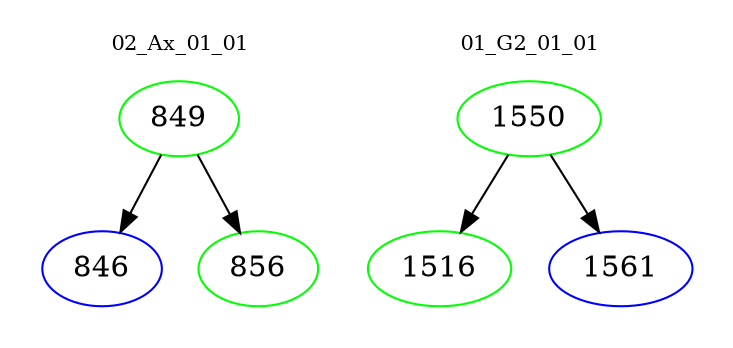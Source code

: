 digraph{
subgraph cluster_0 {
color = white
label = "02_Ax_01_01";
fontsize=10;
T0_849 [label="849", color="green"]
T0_849 -> T0_846 [color="black"]
T0_846 [label="846", color="blue"]
T0_849 -> T0_856 [color="black"]
T0_856 [label="856", color="green"]
}
subgraph cluster_1 {
color = white
label = "01_G2_01_01";
fontsize=10;
T1_1550 [label="1550", color="green"]
T1_1550 -> T1_1516 [color="black"]
T1_1516 [label="1516", color="green"]
T1_1550 -> T1_1561 [color="black"]
T1_1561 [label="1561", color="blue"]
}
}
